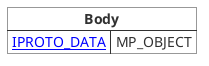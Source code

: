 @startuml

skinparam map {
    HyperlinkColor #0077FF
    FontColor #313131
    BorderColor #313131
    BackgroundColor transparent
}

map "**Body**" as Body {
    [[https://tarantool.io/en/doc/latest/dev_guide/internals/iproto/keys IPROTO_DATA]] => MP_OBJECT
}

@enduml
